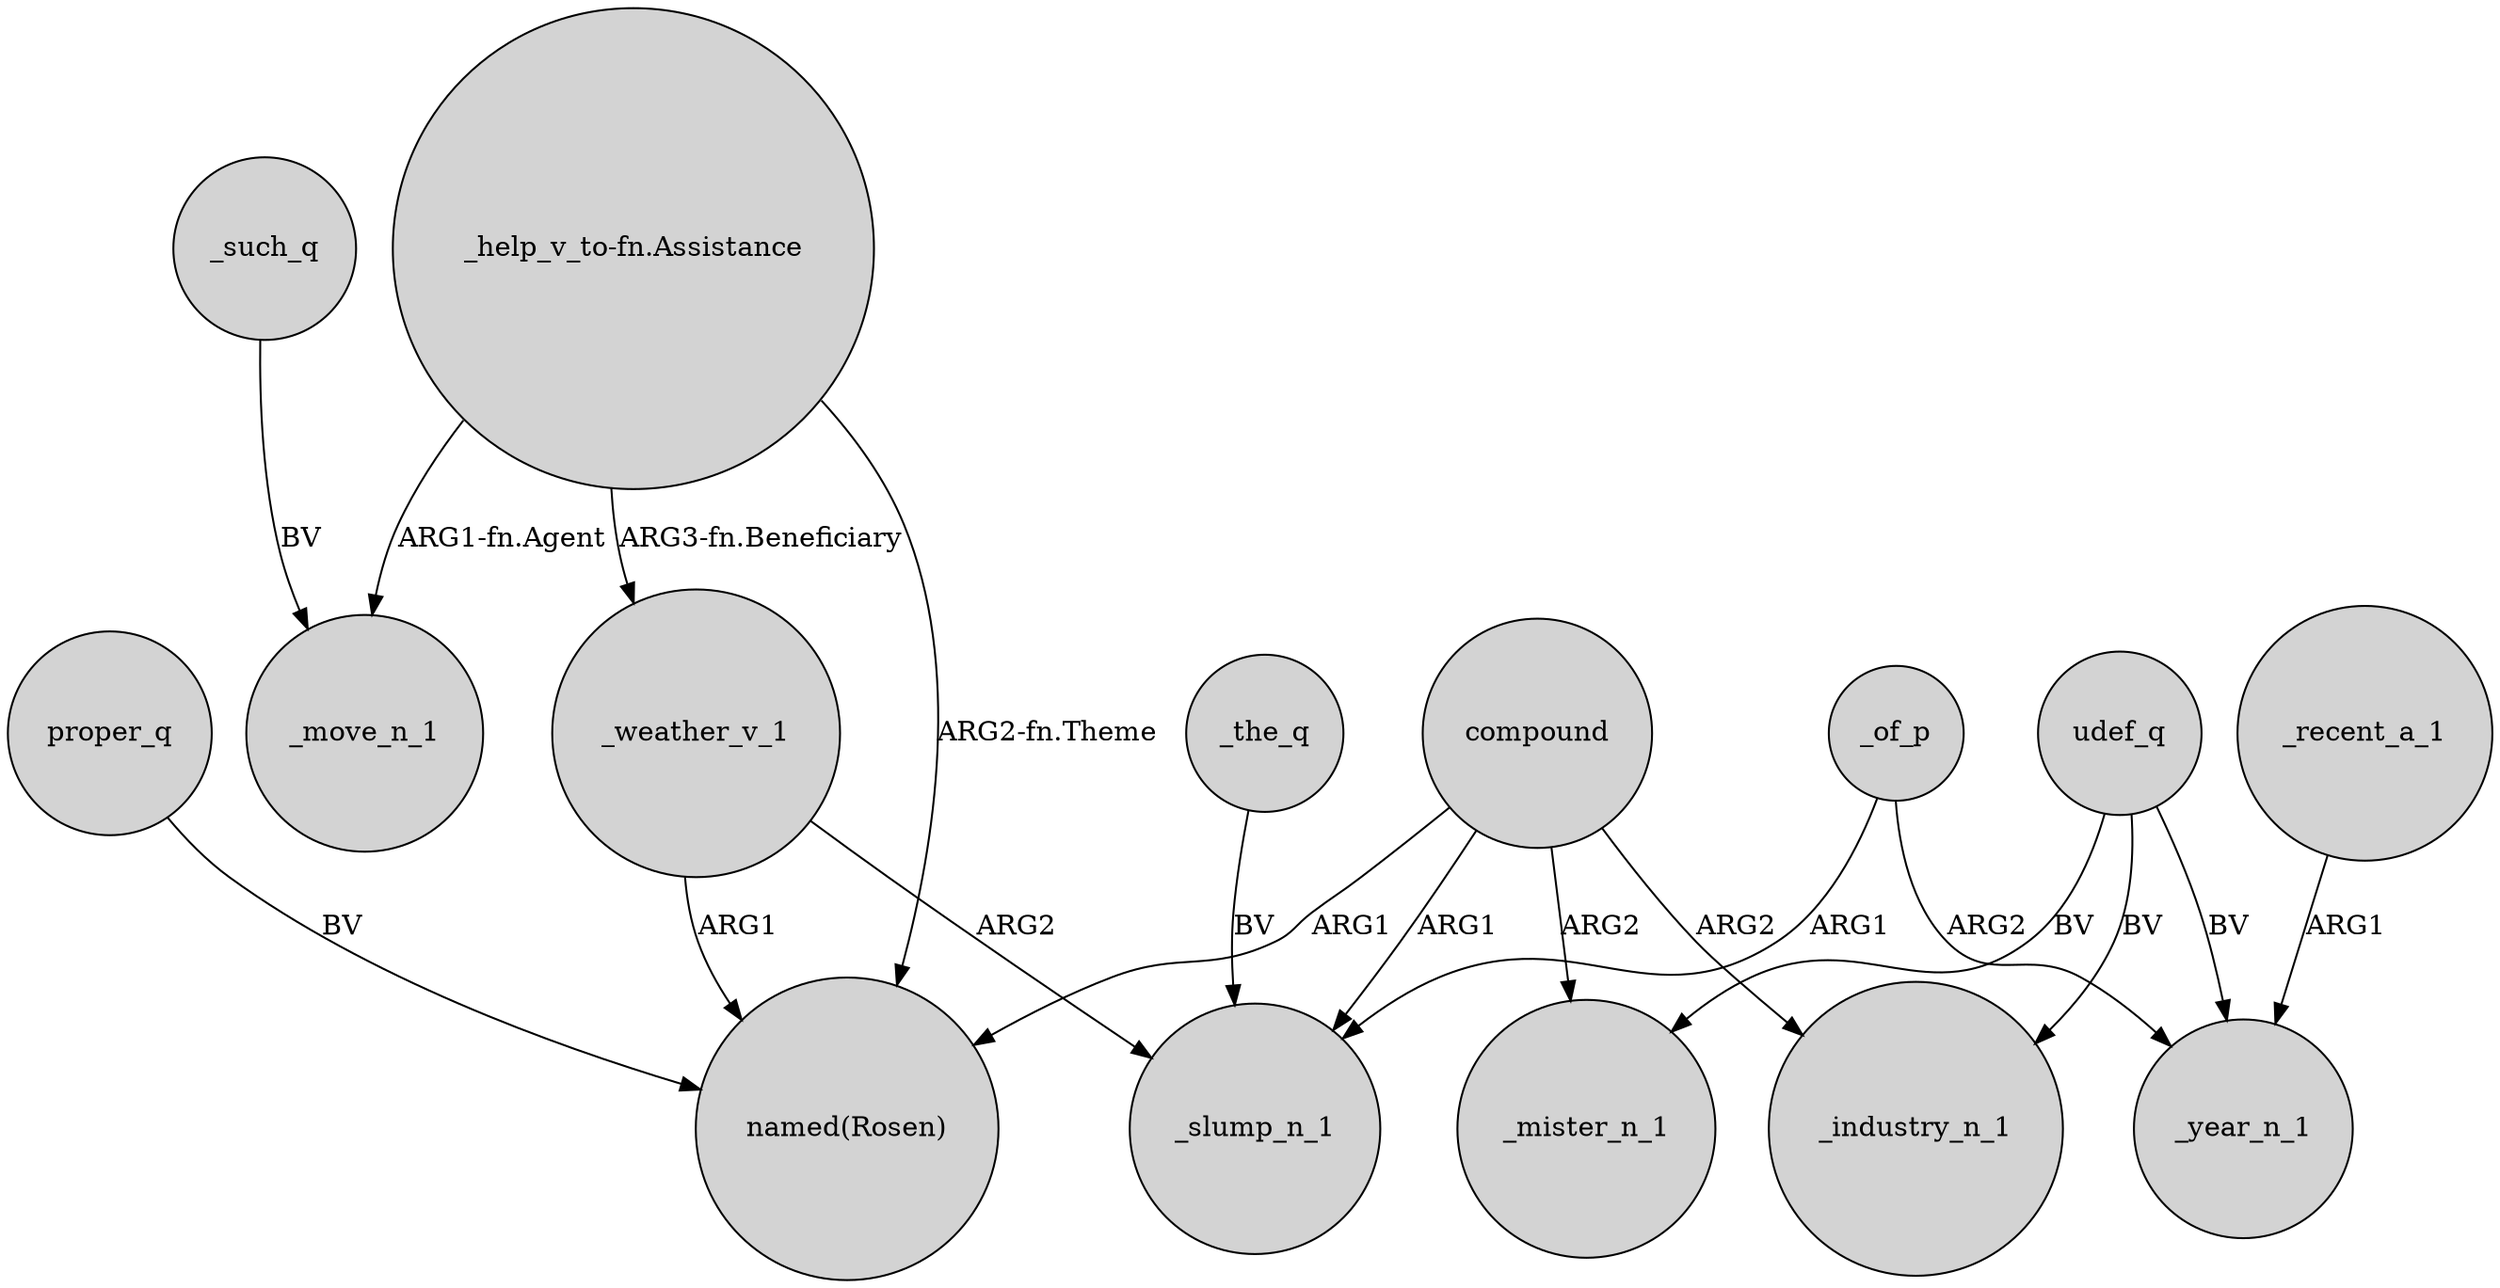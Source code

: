 digraph {
	node [shape=circle style=filled]
	proper_q -> "named(Rosen)" [label=BV]
	udef_q -> _mister_n_1 [label=BV]
	_weather_v_1 -> "named(Rosen)" [label=ARG1]
	"_help_v_to-fn.Assistance" -> _weather_v_1 [label="ARG3-fn.Beneficiary"]
	_the_q -> _slump_n_1 [label=BV]
	compound -> _slump_n_1 [label=ARG1]
	compound -> _industry_n_1 [label=ARG2]
	udef_q -> _year_n_1 [label=BV]
	"_help_v_to-fn.Assistance" -> _move_n_1 [label="ARG1-fn.Agent"]
	_recent_a_1 -> _year_n_1 [label=ARG1]
	"_help_v_to-fn.Assistance" -> "named(Rosen)" [label="ARG2-fn.Theme"]
	_of_p -> _year_n_1 [label=ARG2]
	_of_p -> _slump_n_1 [label=ARG1]
	udef_q -> _industry_n_1 [label=BV]
	_weather_v_1 -> _slump_n_1 [label=ARG2]
	compound -> _mister_n_1 [label=ARG2]
	_such_q -> _move_n_1 [label=BV]
	compound -> "named(Rosen)" [label=ARG1]
}

